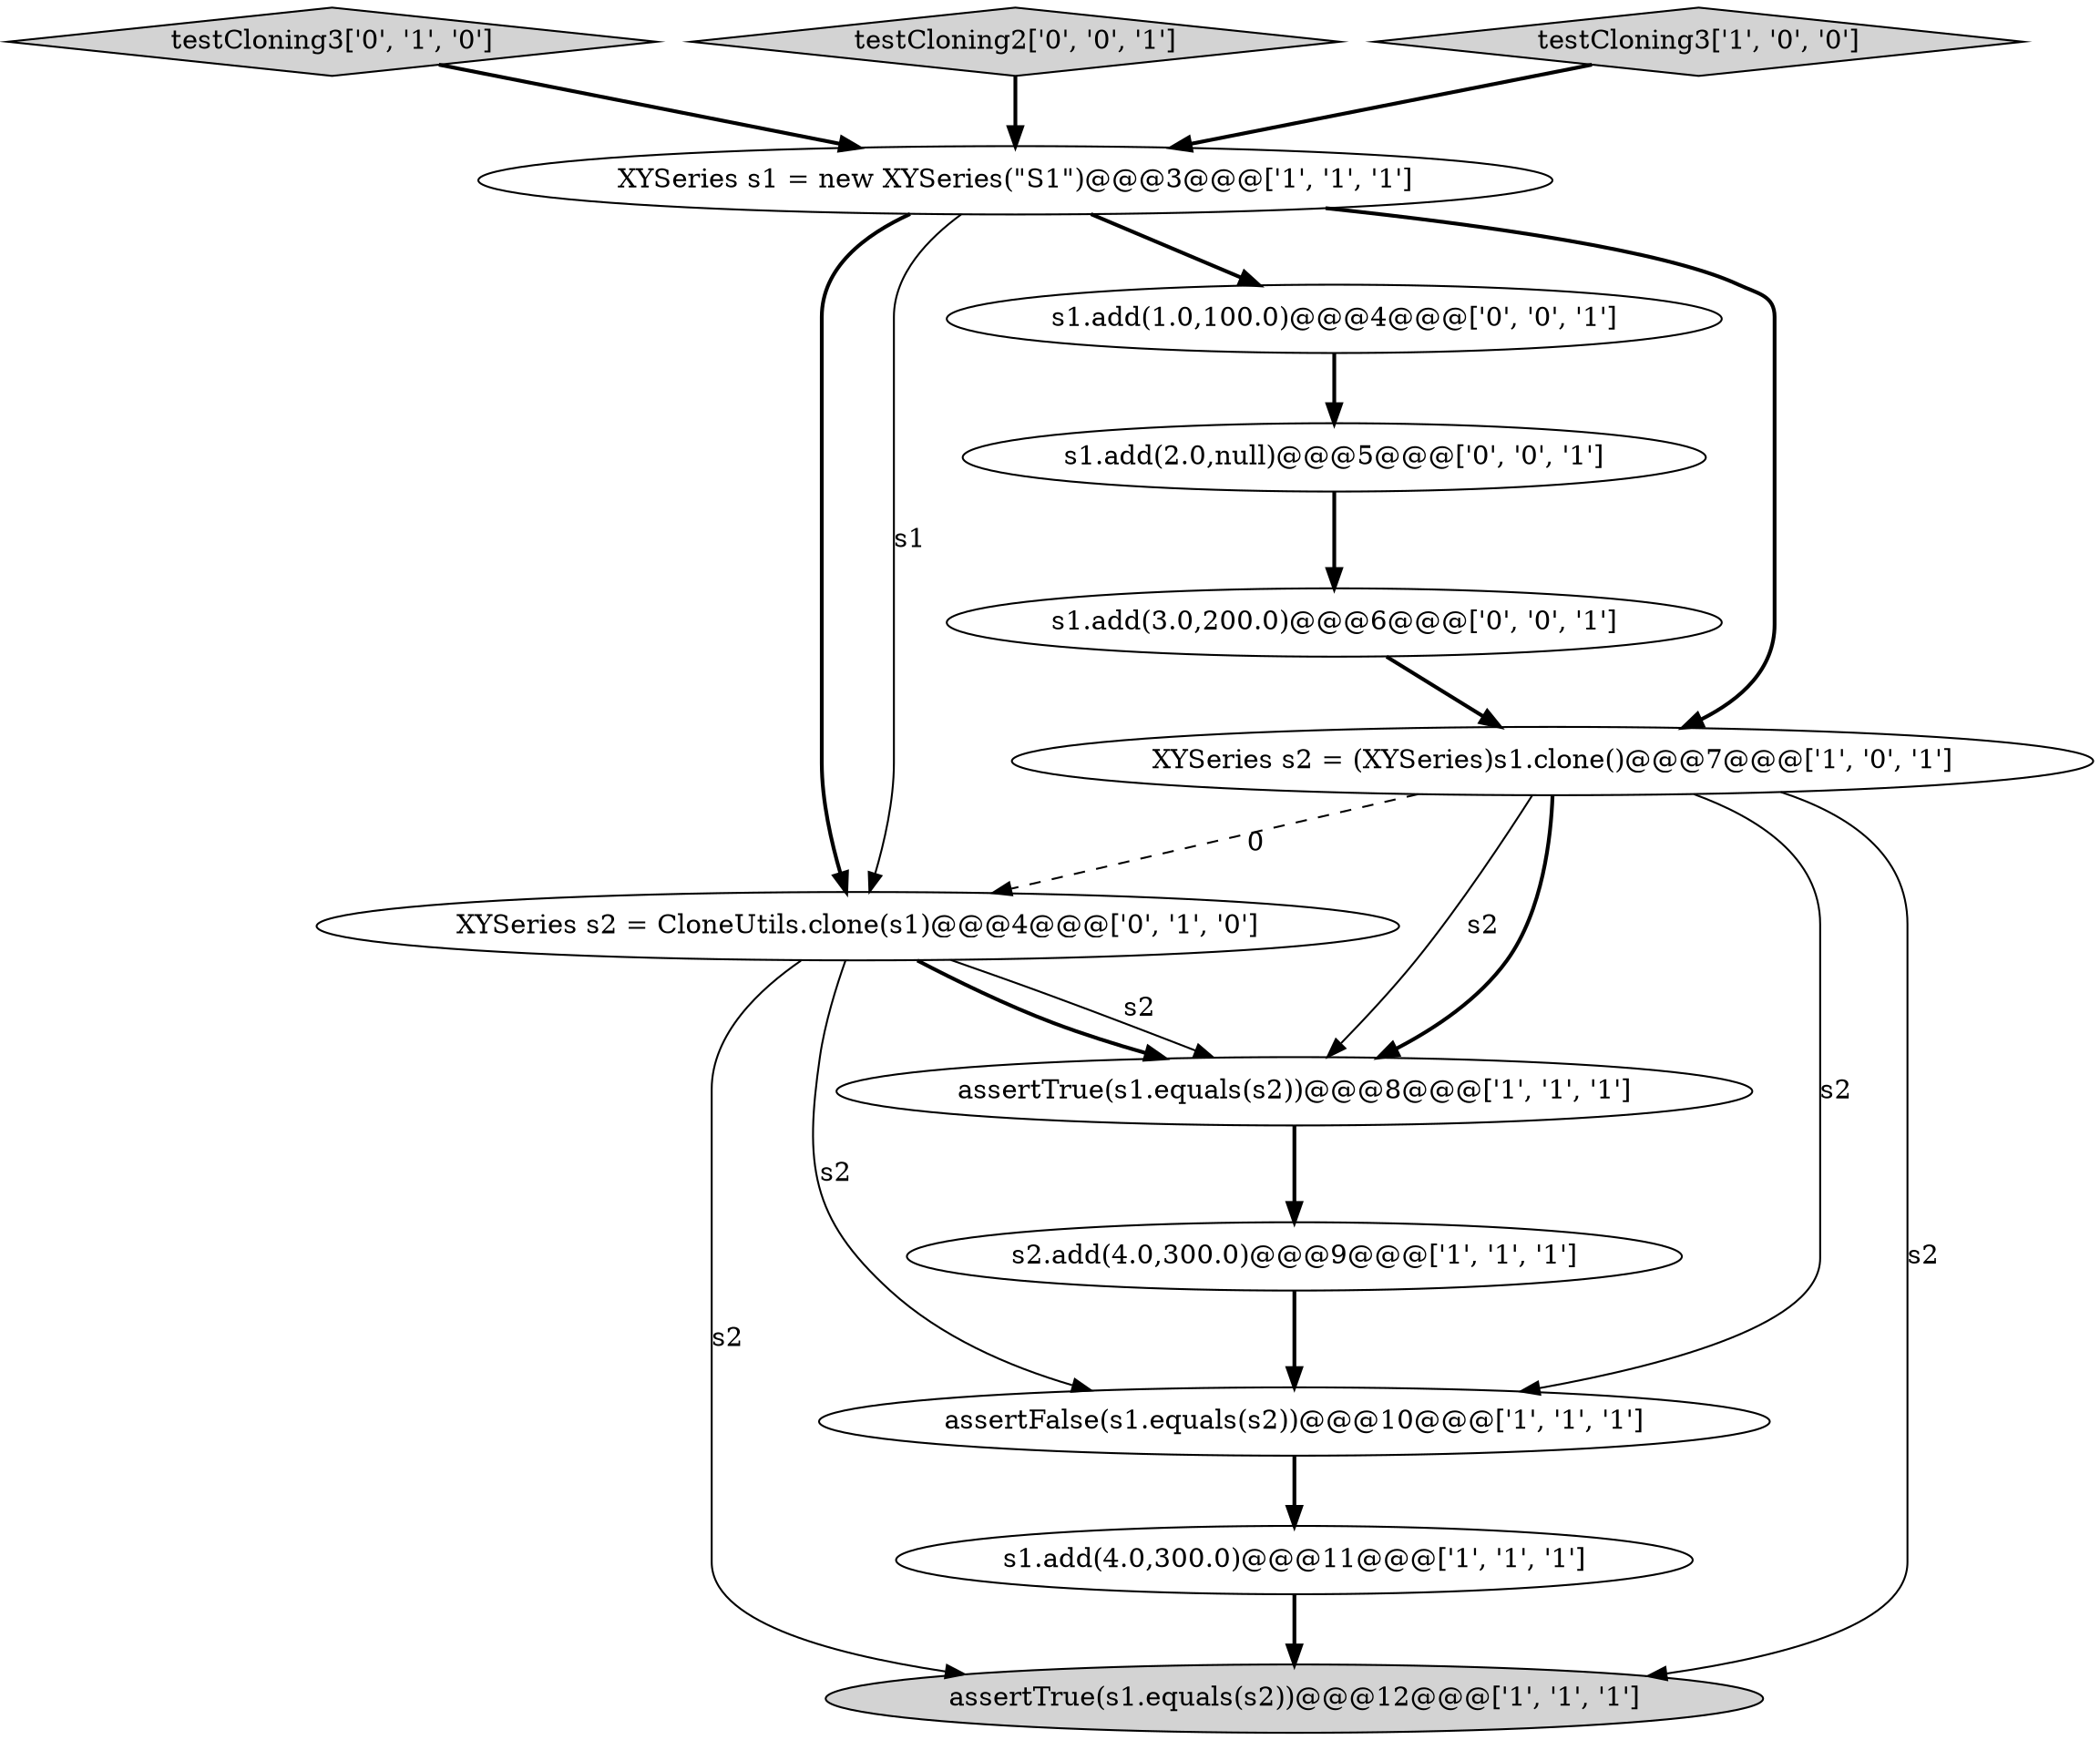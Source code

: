 digraph {
12 [style = filled, label = "s1.add(3.0,200.0)@@@6@@@['0', '0', '1']", fillcolor = white, shape = ellipse image = "AAA0AAABBB3BBB"];
8 [style = filled, label = "XYSeries s2 = CloneUtils.clone(s1)@@@4@@@['0', '1', '0']", fillcolor = white, shape = ellipse image = "AAA1AAABBB2BBB"];
3 [style = filled, label = "XYSeries s1 = new XYSeries(\"S1\")@@@3@@@['1', '1', '1']", fillcolor = white, shape = ellipse image = "AAA0AAABBB1BBB"];
2 [style = filled, label = "assertTrue(s1.equals(s2))@@@8@@@['1', '1', '1']", fillcolor = white, shape = ellipse image = "AAA0AAABBB1BBB"];
9 [style = filled, label = "testCloning3['0', '1', '0']", fillcolor = lightgray, shape = diamond image = "AAA0AAABBB2BBB"];
11 [style = filled, label = "testCloning2['0', '0', '1']", fillcolor = lightgray, shape = diamond image = "AAA0AAABBB3BBB"];
6 [style = filled, label = "assertTrue(s1.equals(s2))@@@12@@@['1', '1', '1']", fillcolor = lightgray, shape = ellipse image = "AAA0AAABBB1BBB"];
13 [style = filled, label = "s1.add(2.0,null)@@@5@@@['0', '0', '1']", fillcolor = white, shape = ellipse image = "AAA0AAABBB3BBB"];
5 [style = filled, label = "s1.add(4.0,300.0)@@@11@@@['1', '1', '1']", fillcolor = white, shape = ellipse image = "AAA0AAABBB1BBB"];
1 [style = filled, label = "s2.add(4.0,300.0)@@@9@@@['1', '1', '1']", fillcolor = white, shape = ellipse image = "AAA0AAABBB1BBB"];
7 [style = filled, label = "testCloning3['1', '0', '0']", fillcolor = lightgray, shape = diamond image = "AAA0AAABBB1BBB"];
0 [style = filled, label = "XYSeries s2 = (XYSeries)s1.clone()@@@7@@@['1', '0', '1']", fillcolor = white, shape = ellipse image = "AAA0AAABBB1BBB"];
4 [style = filled, label = "assertFalse(s1.equals(s2))@@@10@@@['1', '1', '1']", fillcolor = white, shape = ellipse image = "AAA0AAABBB1BBB"];
10 [style = filled, label = "s1.add(1.0,100.0)@@@4@@@['0', '0', '1']", fillcolor = white, shape = ellipse image = "AAA0AAABBB3BBB"];
12->0 [style = bold, label=""];
11->3 [style = bold, label=""];
3->10 [style = bold, label=""];
8->6 [style = solid, label="s2"];
0->2 [style = solid, label="s2"];
0->4 [style = solid, label="s2"];
4->5 [style = bold, label=""];
9->3 [style = bold, label=""];
7->3 [style = bold, label=""];
13->12 [style = bold, label=""];
8->2 [style = bold, label=""];
0->6 [style = solid, label="s2"];
10->13 [style = bold, label=""];
3->0 [style = bold, label=""];
2->1 [style = bold, label=""];
3->8 [style = bold, label=""];
1->4 [style = bold, label=""];
8->4 [style = solid, label="s2"];
0->2 [style = bold, label=""];
3->8 [style = solid, label="s1"];
8->2 [style = solid, label="s2"];
0->8 [style = dashed, label="0"];
5->6 [style = bold, label=""];
}
